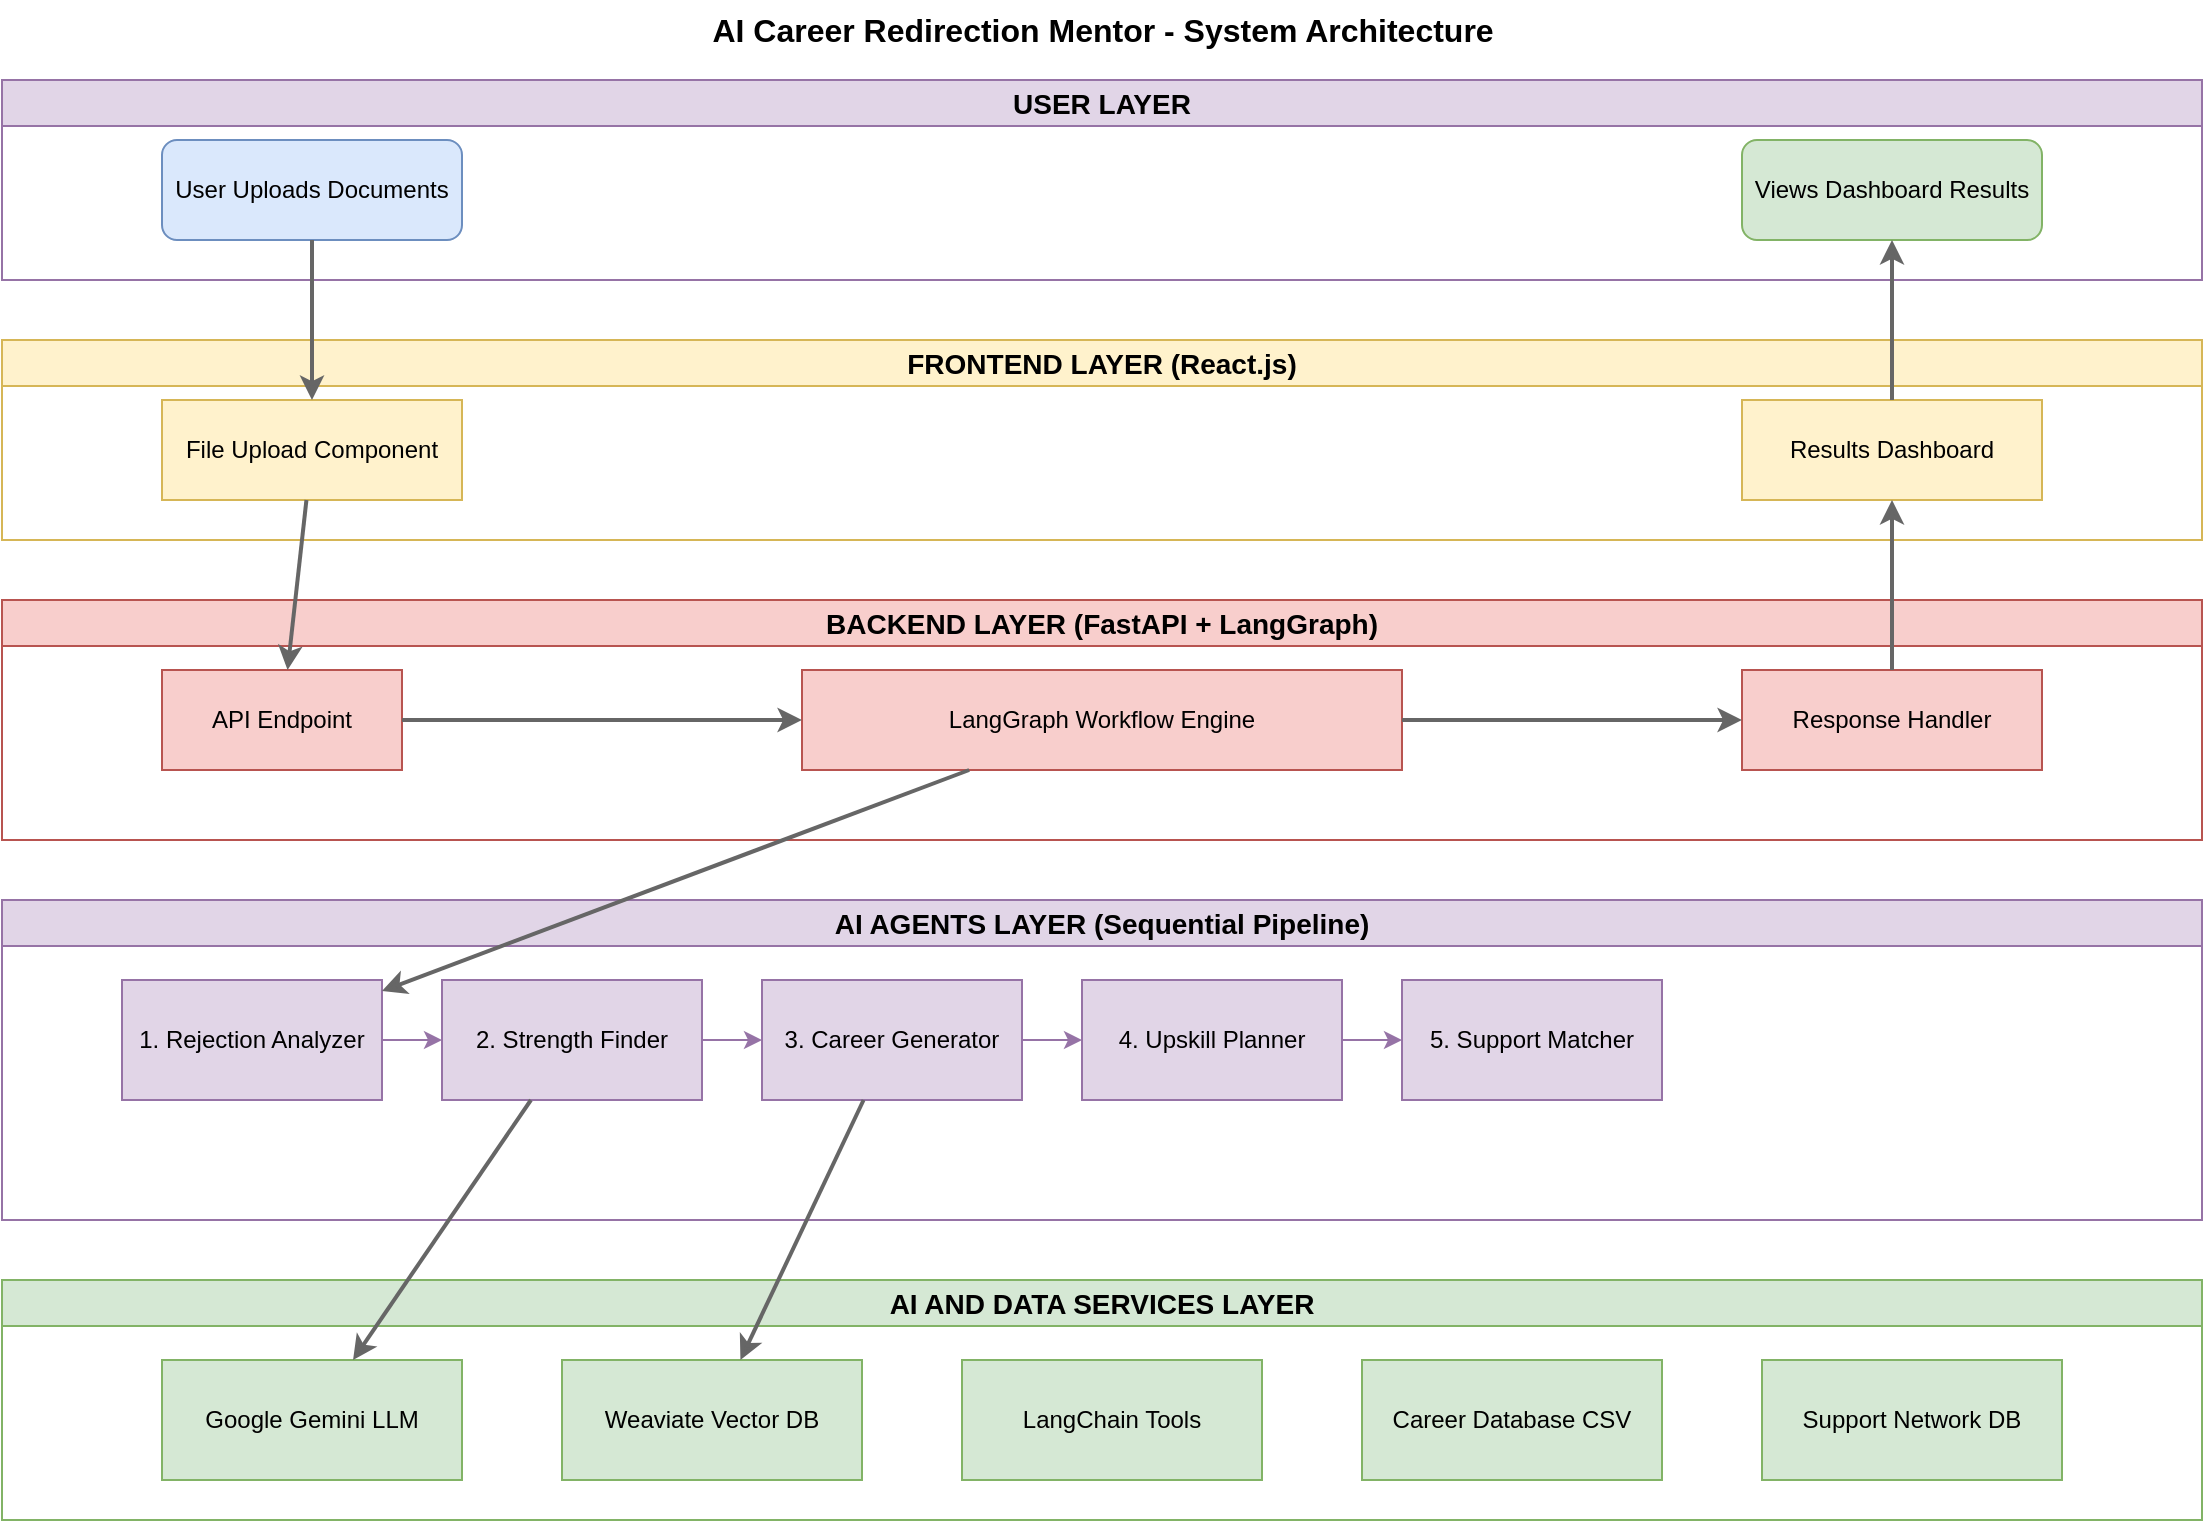 <mxfile version="24.5.4" type="device">
  <diagram name="AI Career Mentor Architecture" id="architecture-diagram">
    <mxGraphModel dx="1422" dy="794" grid="1" gridSize="10" guides="1" tooltips="1" connect="1" arrows="1" fold="1" page="1" pageScale="1" pageWidth="1200" pageHeight="900" math="0" shadow="0">
      <root>
        <mxCell id="0"/>
        <mxCell id="1" parent="0"/>
        
        <!-- User Layer -->
        <mxCell id="2" value="USER LAYER" style="swimlane;whiteSpace=wrap;html=1;fillColor=#e1d5e7;strokeColor=#9673a6;fontStyle=1;fontSize=14;" vertex="1" parent="1">
          <mxGeometry x="50" y="50" width="1100" height="100" as="geometry"/>
        </mxCell>
        <mxCell id="3" value="User Uploads Documents" style="rounded=1;whiteSpace=wrap;html=1;fillColor=#dae8fc;strokeColor=#6c8ebf;" vertex="1" parent="2">
          <mxGeometry x="80" y="30" width="150" height="50" as="geometry"/>
        </mxCell>
        <mxCell id="4" value="Views Dashboard Results" style="rounded=1;whiteSpace=wrap;html=1;fillColor=#d5e8d4;strokeColor=#82b366;" vertex="1" parent="2">
          <mxGeometry x="870" y="30" width="150" height="50" as="geometry"/>
        </mxCell>
        
        <!-- Frontend Layer -->
        <mxCell id="5" value="FRONTEND LAYER (React.js)" style="swimlane;whiteSpace=wrap;html=1;fillColor=#fff2cc;strokeColor=#d6b656;fontStyle=1;fontSize=14;" vertex="1" parent="1">
          <mxGeometry x="50" y="180" width="1100" height="100" as="geometry"/>
        </mxCell>
        <mxCell id="6" value="File Upload Component" style="rounded=0;whiteSpace=wrap;html=1;fillColor=#fff2cc;strokeColor=#d6b656;" vertex="1" parent="5">
          <mxGeometry x="80" y="30" width="150" height="50" as="geometry"/>
        </mxCell>
        <mxCell id="7" value="Results Dashboard" style="rounded=0;whiteSpace=wrap;html=1;fillColor=#fff2cc;strokeColor=#d6b656;" vertex="1" parent="5">
          <mxGeometry x="870" y="30" width="150" height="50" as="geometry"/>
        </mxCell>
        
        <!-- Backend Layer -->
        <mxCell id="8" value="BACKEND LAYER (FastAPI + LangGraph)" style="swimlane;whiteSpace=wrap;html=1;fillColor=#f8cecc;strokeColor=#b85450;fontStyle=1;fontSize=14;" vertex="1" parent="1">
          <mxGeometry x="50" y="310" width="1100" height="120" as="geometry"/>
        </mxCell>
        <mxCell id="9" value="API Endpoint" style="rounded=0;whiteSpace=wrap;html=1;fillColor=#f8cecc;strokeColor=#b85450;" vertex="1" parent="8">
          <mxGeometry x="80" y="35" width="120" height="50" as="geometry"/>
        </mxCell>
        <mxCell id="10" value="LangGraph Workflow Engine" style="rounded=0;whiteSpace=wrap;html=1;fillColor=#f8cecc;strokeColor=#b85450;" vertex="1" parent="8">
          <mxGeometry x="400" y="35" width="300" height="50" as="geometry"/>
        </mxCell>
        <mxCell id="11" value="Response Handler" style="rounded=0;whiteSpace=wrap;html=1;fillColor=#f8cecc;strokeColor=#b85450;" vertex="1" parent="8">
          <mxGeometry x="870" y="35" width="150" height="50" as="geometry"/>
        </mxCell>
        
        <!-- AI Agents Layer -->
        <mxCell id="12" value="AI AGENTS LAYER (Sequential Pipeline)" style="swimlane;whiteSpace=wrap;html=1;fillColor=#e1d5e7;strokeColor=#9673a6;fontStyle=1;fontSize=14;" vertex="1" parent="1">
          <mxGeometry x="50" y="460" width="1100" height="160" as="geometry"/>
        </mxCell>
        <mxCell id="13" value="1. Rejection Analyzer" style="rounded=0;whiteSpace=wrap;html=1;fillColor=#e1d5e7;strokeColor=#9673a6;" vertex="1" parent="12">
          <mxGeometry x="60" y="40" width="130" height="60" as="geometry"/>
        </mxCell>
        <mxCell id="14" value="2. Strength Finder" style="rounded=0;whiteSpace=wrap;html=1;fillColor=#e1d5e7;strokeColor=#9673a6;" vertex="1" parent="12">
          <mxGeometry x="220" y="40" width="130" height="60" as="geometry"/>
        </mxCell>
        <mxCell id="15" value="3. Career Generator" style="rounded=0;whiteSpace=wrap;html=1;fillColor=#e1d5e7;strokeColor=#9673a6;" vertex="1" parent="12">
          <mxGeometry x="380" y="40" width="130" height="60" as="geometry"/>
        </mxCell>
        <mxCell id="16" value="4. Upskill Planner" style="rounded=0;whiteSpace=wrap;html=1;fillColor=#e1d5e7;strokeColor=#9673a6;" vertex="1" parent="12">
          <mxGeometry x="540" y="40" width="130" height="60" as="geometry"/>
        </mxCell>
        <mxCell id="17" value="5. Support Matcher" style="rounded=0;whiteSpace=wrap;html=1;fillColor=#e1d5e7;strokeColor=#9673a6;" vertex="1" parent="12">
          <mxGeometry x="700" y="40" width="130" height="60" as="geometry"/>
        </mxCell>
        
        <!-- AI Services Layer -->
        <mxCell id="18" value="AI AND DATA SERVICES LAYER" style="swimlane;whiteSpace=wrap;html=1;fillColor=#d5e8d4;strokeColor=#82b366;fontStyle=1;fontSize=14;" vertex="1" parent="1">
          <mxGeometry x="50" y="650" width="1100" height="120" as="geometry"/>
        </mxCell>
        <mxCell id="19" value="Google Gemini LLM" style="rounded=0;whiteSpace=wrap;html=1;fillColor=#d5e8d4;strokeColor=#82b366;" vertex="1" parent="18">
          <mxGeometry x="80" y="40" width="150" height="60" as="geometry"/>
        </mxCell>
        <mxCell id="20" value="Weaviate Vector DB" style="rounded=0;whiteSpace=wrap;html=1;fillColor=#d5e8d4;strokeColor=#82b366;" vertex="1" parent="18">
          <mxGeometry x="280" y="40" width="150" height="60" as="geometry"/>
        </mxCell>
        <mxCell id="21" value="LangChain Tools" style="rounded=0;whiteSpace=wrap;html=1;fillColor=#d5e8d4;strokeColor=#82b366;" vertex="1" parent="18">
          <mxGeometry x="480" y="40" width="150" height="60" as="geometry"/>
        </mxCell>
        <mxCell id="22" value="Career Database CSV" style="rounded=0;whiteSpace=wrap;html=1;fillColor=#d5e8d4;strokeColor=#82b366;" vertex="1" parent="18">
          <mxGeometry x="680" y="40" width="150" height="60" as="geometry"/>
        </mxCell>
        <mxCell id="23" value="Support Network DB" style="rounded=0;whiteSpace=wrap;html=1;fillColor=#d5e8d4;strokeColor=#82b366;" vertex="1" parent="18">
          <mxGeometry x="880" y="40" width="150" height="60" as="geometry"/>
        </mxCell>
        
        <!-- Flow Arrows -->
        <mxCell id="24" value="" style="endArrow=classic;html=1;rounded=0;strokeWidth=2;strokeColor=#666666;" edge="1" parent="1" source="3" target="6">
          <mxGeometry width="50" height="50" relative="1" as="geometry">
            <mxPoint x="500" y="400" as="sourcePoint"/>
            <mxPoint x="550" y="350" as="targetPoint"/>
          </mxGeometry>
        </mxCell>
        <mxCell id="25" value="" style="endArrow=classic;html=1;rounded=0;strokeWidth=2;strokeColor=#666666;" edge="1" parent="1" source="6" target="9">
          <mxGeometry width="50" height="50" relative="1" as="geometry">
            <mxPoint x="500" y="400" as="sourcePoint"/>
            <mxPoint x="550" y="350" as="targetPoint"/>
          </mxGeometry>
        </mxCell>
        <mxCell id="26" value="" style="endArrow=classic;html=1;rounded=0;strokeWidth=2;strokeColor=#666666;" edge="1" parent="1" source="9" target="10">
          <mxGeometry width="50" height="50" relative="1" as="geometry">
            <mxPoint x="500" y="400" as="sourcePoint"/>
            <mxPoint x="550" y="350" as="targetPoint"/>
          </mxGeometry>
        </mxCell>
        <mxCell id="27" value="" style="endArrow=classic;html=1;rounded=0;strokeWidth=2;strokeColor=#666666;" edge="1" parent="1" source="10" target="13">
          <mxGeometry width="50" height="50" relative="1" as="geometry">
            <mxPoint x="500" y="400" as="sourcePoint"/>
            <mxPoint x="550" y="350" as="targetPoint"/>
          </mxGeometry>
        </mxCell>
        <mxCell id="28" value="" style="endArrow=classic;html=1;rounded=0;strokeWidth=2;strokeColor=#666666;" edge="1" parent="1" source="15" target="20">
          <mxGeometry width="50" height="50" relative="1" as="geometry">
            <mxPoint x="500" y="400" as="sourcePoint"/>
            <mxPoint x="550" y="350" as="targetPoint"/>
          </mxGeometry>
        </mxCell>
        <mxCell id="29" value="" style="endArrow=classic;html=1;rounded=0;strokeWidth=2;strokeColor=#666666;" edge="1" parent="1" source="14" target="19">
          <mxGeometry width="50" height="50" relative="1" as="geometry">
            <mxPoint x="500" y="400" as="sourcePoint"/>
            <mxPoint x="550" y="350" as="targetPoint"/>
          </mxGeometry>
        </mxCell>
        <mxCell id="30" value="" style="endArrow=classic;html=1;rounded=0;strokeWidth=2;strokeColor=#666666;" edge="1" parent="1" source="10" target="11">
          <mxGeometry width="50" height="50" relative="1" as="geometry">
            <mxPoint x="500" y="400" as="sourcePoint"/>
            <mxPoint x="550" y="350" as="targetPoint"/>
          </mxGeometry>
        </mxCell>
        <mxCell id="31" value="" style="endArrow=classic;html=1;rounded=0;strokeWidth=2;strokeColor=#666666;" edge="1" parent="1" source="11" target="7">
          <mxGeometry width="50" height="50" relative="1" as="geometry">
            <mxPoint x="500" y="400" as="sourcePoint"/>
            <mxPoint x="550" y="350" as="targetPoint"/>
          </mxGeometry>
        </mxCell>
        <mxCell id="32" value="" style="endArrow=classic;html=1;rounded=0;strokeWidth=2;strokeColor=#666666;" edge="1" parent="1" source="7" target="4">
          <mxGeometry width="50" height="50" relative="1" as="geometry">
            <mxPoint x="500" y="400" as="sourcePoint"/>
            <mxPoint x="550" y="350" as="targetPoint"/>
          </mxGeometry>
        </mxCell>
        
        <!-- Agent Sequential Flow -->
        <mxCell id="33" value="" style="endArrow=classic;html=1;rounded=0;strokeWidth=1;strokeColor=#9673a6;" edge="1" parent="1" source="13" target="14">
          <mxGeometry width="50" height="50" relative="1" as="geometry">
            <mxPoint x="500" y="400" as="sourcePoint"/>
            <mxPoint x="550" y="350" as="targetPoint"/>
          </mxGeometry>
        </mxCell>
        <mxCell id="34" value="" style="endArrow=classic;html=1;rounded=0;strokeWidth=1;strokeColor=#9673a6;" edge="1" parent="1" source="14" target="15">
          <mxGeometry width="50" height="50" relative="1" as="geometry">
            <mxPoint x="500" y="400" as="sourcePoint"/>
            <mxPoint x="550" y="350" as="targetPoint"/>
          </mxGeometry>
        </mxCell>
        <mxCell id="35" value="" style="endArrow=classic;html=1;rounded=0;strokeWidth=1;strokeColor=#9673a6;" edge="1" parent="1" source="15" target="16">
          <mxGeometry width="50" height="50" relative="1" as="geometry">
            <mxPoint x="500" y="400" as="sourcePoint"/>
            <mxPoint x="550" y="350" as="targetPoint"/>
          </mxGeometry>
        </mxCell>
        <mxCell id="36" value="" style="endArrow=classic;html=1;rounded=0;strokeWidth=1;strokeColor=#9673a6;" edge="1" parent="1" source="16" target="17">
          <mxGeometry width="50" height="50" relative="1" as="geometry">
            <mxPoint x="500" y="400" as="sourcePoint"/>
            <mxPoint x="550" y="350" as="targetPoint"/>
          </mxGeometry>
        </mxCell>
        
        <!-- Title -->
        <mxCell id="37" value="AI Career Redirection Mentor - System Architecture" style="text;html=1;align=center;verticalAlign=middle;resizable=0;points=[];autosize=1;strokeColor=none;fillColor=none;fontStyle=1;fontSize=16;" vertex="1" parent="1">
          <mxGeometry x="400" y="10" width="400" height="30" as="geometry"/>
        </mxCell>
        
      </root>
    </mxGraphModel>
  </diagram>
</mxfile>